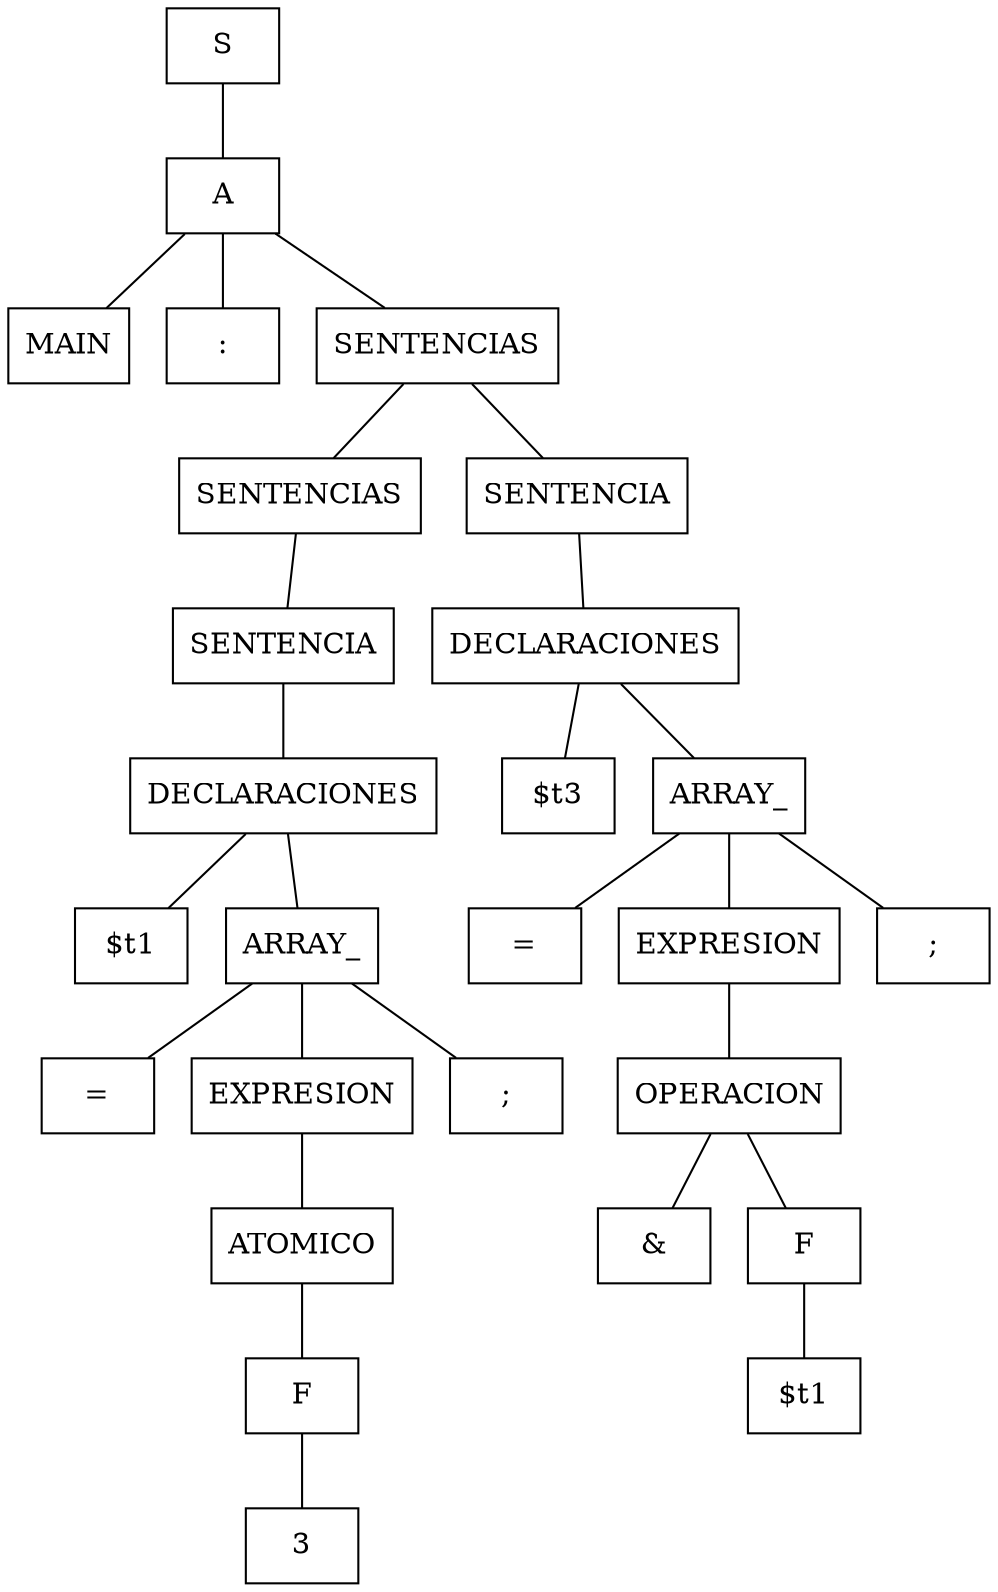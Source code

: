 graph ""{ node [shape=box];

n001;
n001 [label="3"] ;
n002;
n002 [label="F"] ;
n002 -- n001;
n003;
n003 [label="ATOMICO"] ;
n003 -- n002;
n004 [label="="] ;
n005 [label="EXPRESION"] ;
n005 -- n003;
n006 [label=";"] ;
n008 [label="$t1"] ;
n009 [label="ARRAY_"] ;
n009 -- n004;
n009 -- n005;
n009 -- n006;
n0011 [label="DECLARACIONES"] ;
n0011 -- n008;
n0011 -- n009;
n0013 [label="SENTENCIA"] ;
n0013 -- n0011;
n0014;
n0014 [label="$t1"] ;
n0015;
n0015 [label="&"] ;
n0016;
n0016 [label="F"] ;
n0016 -- n0014;
n0017;
n0017 [label="OPERACION"] ;
n0017 -- n0015;
n0017 -- n0016;
n0018 [label="="] ;
n0019 [label="EXPRESION"] ;
n0019 -- n0017;
n0020 [label=";"] ;
n0022 [label="$t3"] ;
n0023 [label="ARRAY_"] ;
n0023 -- n0018;
n0023 -- n0019;
n0023 -- n0020;
n0025 [label="DECLARACIONES"] ;
n0025 -- n0022;
n0025 -- n0023;
n0027 [label="SENTENCIAS"] ;
n0027 -- n0013;
n0028 [label="SENTENCIA"] ;
n0028 -- n0025;
n0030 [label="MAIN"] ;
n0031 [label=":"] ;
n0032 [label="SENTENCIAS"] ;
n0032 -- n0027;
n0032 -- n0028;
n0033 [label="A"] ;
n0033 -- n0030;
n0033 -- n0031;
n0033 -- n0032;
n0034 [label="S"] ;
n0034 -- n0033;
}
